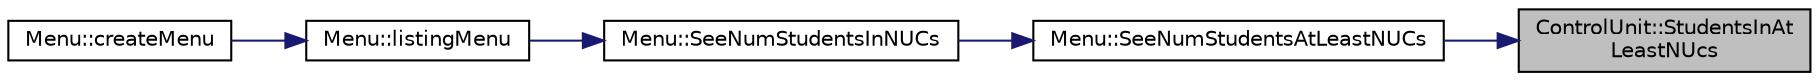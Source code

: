 digraph "ControlUnit::StudentsInAtLeastNUcs"
{
 // LATEX_PDF_SIZE
  edge [fontname="Helvetica",fontsize="10",labelfontname="Helvetica",labelfontsize="10"];
  node [fontname="Helvetica",fontsize="10",shape=record];
  rankdir="RL";
  Node1 [label="ControlUnit::StudentsInAt\lLeastNUcs",height=0.2,width=0.4,color="black", fillcolor="grey75", style="filled", fontcolor="black",tooltip="Displays the students enrolled in at least N courses."];
  Node1 -> Node2 [dir="back",color="midnightblue",fontsize="10",style="solid"];
  Node2 [label="Menu::SeeNumStudentsAtLeastNUCs",height=0.2,width=0.4,color="black", fillcolor="white", style="filled",URL="$class_menu.html#a8c0da428da25c2ba963484d6749fe5ac",tooltip="Displays the students enrolled in at least N courses."];
  Node2 -> Node3 [dir="back",color="midnightblue",fontsize="10",style="solid"];
  Node3 [label="Menu::SeeNumStudentsInNUCs",height=0.2,width=0.4,color="black", fillcolor="white", style="filled",URL="$class_menu.html#ae7b81eec228f8d81e8a84477e34b8fe8",tooltip="Enters the submenu for listing the students in courses."];
  Node3 -> Node4 [dir="back",color="midnightblue",fontsize="10",style="solid"];
  Node4 [label="Menu::listingMenu",height=0.2,width=0.4,color="black", fillcolor="white", style="filled",URL="$class_menu.html#af1ba39157732b6b1015cfe7b5a5c3353",tooltip="Enters the listing menu, which allows the user to list students, see schedules etc."];
  Node4 -> Node5 [dir="back",color="midnightblue",fontsize="10",style="solid"];
  Node5 [label="Menu::createMenu",height=0.2,width=0.4,color="black", fillcolor="white", style="filled",URL="$class_menu.html#a4cf70fb5ce8bc6bfcad587d74ff644d4",tooltip="Creates the menu."];
}
